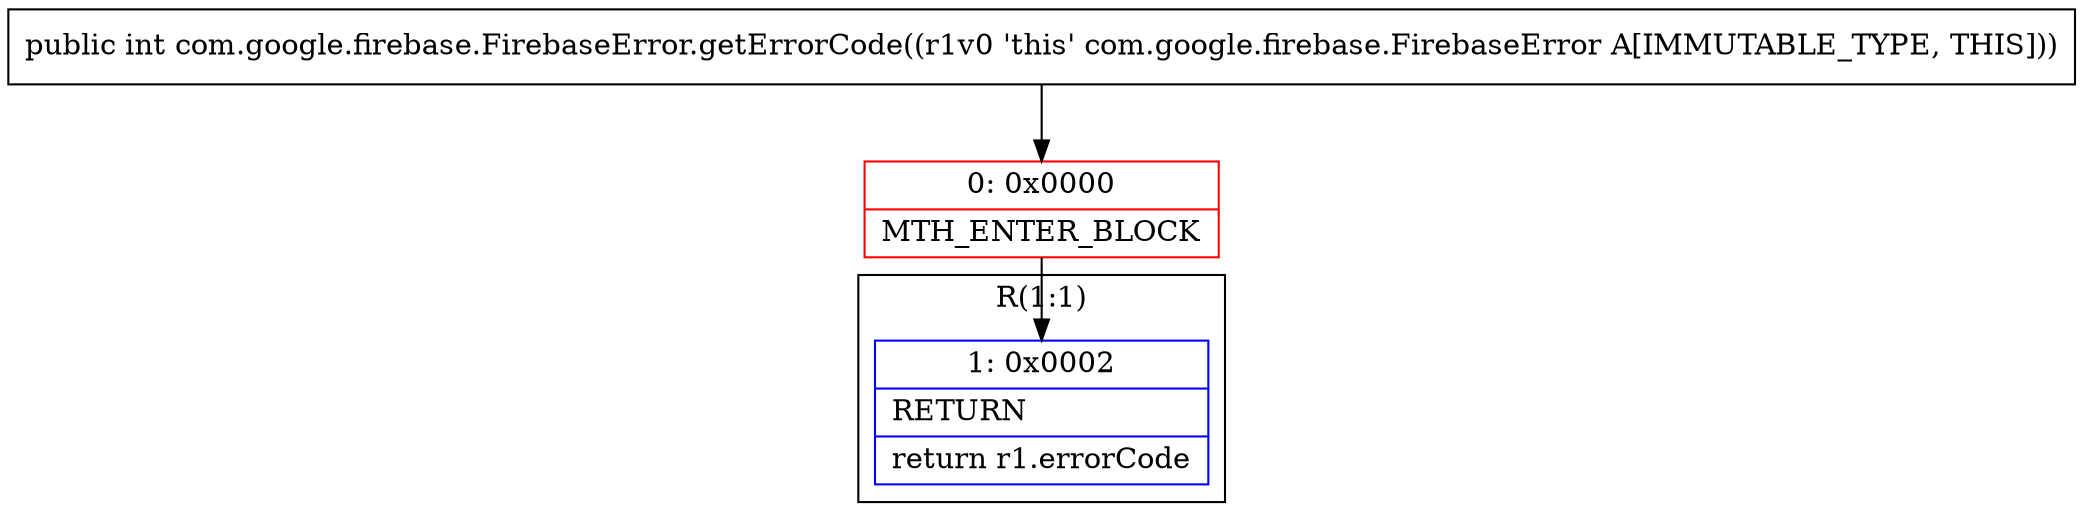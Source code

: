 digraph "CFG forcom.google.firebase.FirebaseError.getErrorCode()I" {
subgraph cluster_Region_190166570 {
label = "R(1:1)";
node [shape=record,color=blue];
Node_1 [shape=record,label="{1\:\ 0x0002|RETURN\l|return r1.errorCode\l}"];
}
Node_0 [shape=record,color=red,label="{0\:\ 0x0000|MTH_ENTER_BLOCK\l}"];
MethodNode[shape=record,label="{public int com.google.firebase.FirebaseError.getErrorCode((r1v0 'this' com.google.firebase.FirebaseError A[IMMUTABLE_TYPE, THIS])) }"];
MethodNode -> Node_0;
Node_0 -> Node_1;
}

